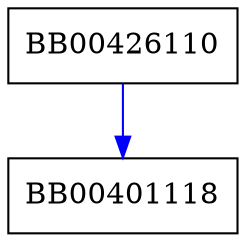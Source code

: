 digraph store_cmp {
  node [shape="box"];
  graph [splines=ortho];
  BB00426110 -> BB00401118 [color="blue"];
}